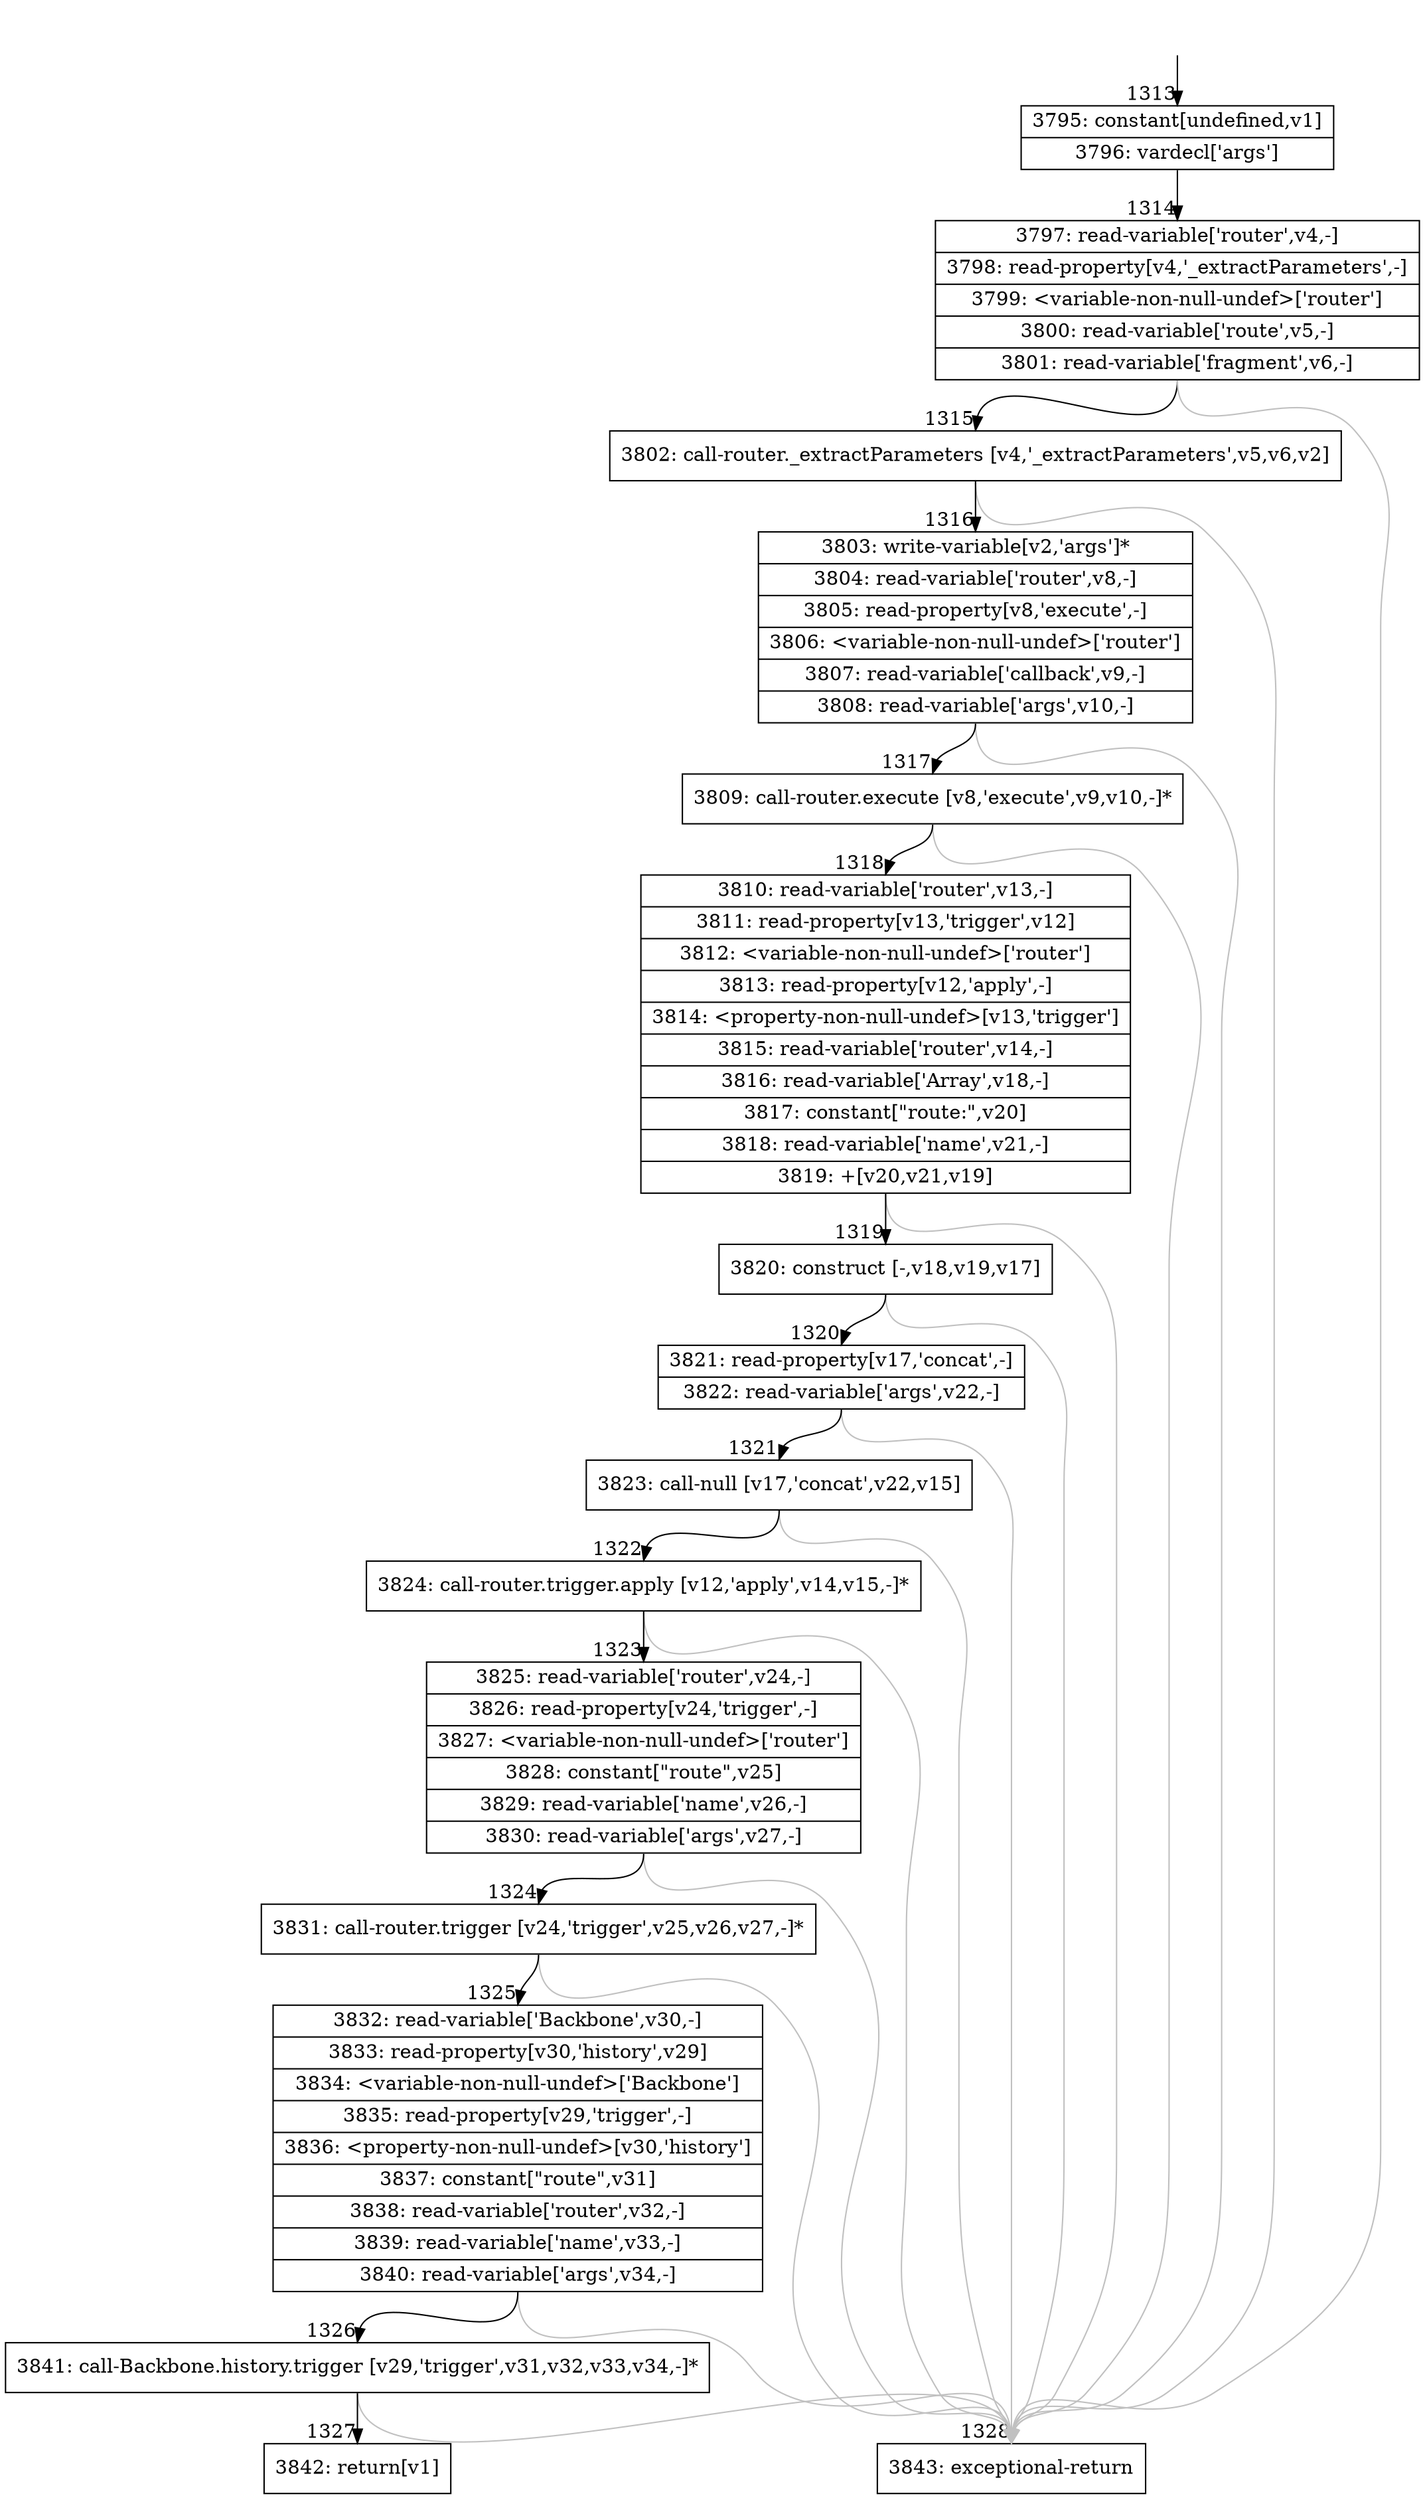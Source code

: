 digraph {
rankdir="TD"
BB_entry97[shape=none,label=""];
BB_entry97 -> BB1313 [tailport=s, headport=n, headlabel="    1313"]
BB1313 [shape=record label="{3795: constant[undefined,v1]|3796: vardecl['args']}" ] 
BB1313 -> BB1314 [tailport=s, headport=n, headlabel="      1314"]
BB1314 [shape=record label="{3797: read-variable['router',v4,-]|3798: read-property[v4,'_extractParameters',-]|3799: \<variable-non-null-undef\>['router']|3800: read-variable['route',v5,-]|3801: read-variable['fragment',v6,-]}" ] 
BB1314 -> BB1315 [tailport=s, headport=n, headlabel="      1315"]
BB1314 -> BB1328 [tailport=s, headport=n, color=gray, headlabel="      1328"]
BB1315 [shape=record label="{3802: call-router._extractParameters [v4,'_extractParameters',v5,v6,v2]}" ] 
BB1315 -> BB1316 [tailport=s, headport=n, headlabel="      1316"]
BB1315 -> BB1328 [tailport=s, headport=n, color=gray]
BB1316 [shape=record label="{3803: write-variable[v2,'args']*|3804: read-variable['router',v8,-]|3805: read-property[v8,'execute',-]|3806: \<variable-non-null-undef\>['router']|3807: read-variable['callback',v9,-]|3808: read-variable['args',v10,-]}" ] 
BB1316 -> BB1317 [tailport=s, headport=n, headlabel="      1317"]
BB1316 -> BB1328 [tailport=s, headport=n, color=gray]
BB1317 [shape=record label="{3809: call-router.execute [v8,'execute',v9,v10,-]*}" ] 
BB1317 -> BB1318 [tailport=s, headport=n, headlabel="      1318"]
BB1317 -> BB1328 [tailport=s, headport=n, color=gray]
BB1318 [shape=record label="{3810: read-variable['router',v13,-]|3811: read-property[v13,'trigger',v12]|3812: \<variable-non-null-undef\>['router']|3813: read-property[v12,'apply',-]|3814: \<property-non-null-undef\>[v13,'trigger']|3815: read-variable['router',v14,-]|3816: read-variable['Array',v18,-]|3817: constant[\"route:\",v20]|3818: read-variable['name',v21,-]|3819: +[v20,v21,v19]}" ] 
BB1318 -> BB1319 [tailport=s, headport=n, headlabel="      1319"]
BB1318 -> BB1328 [tailport=s, headport=n, color=gray]
BB1319 [shape=record label="{3820: construct [-,v18,v19,v17]}" ] 
BB1319 -> BB1320 [tailport=s, headport=n, headlabel="      1320"]
BB1319 -> BB1328 [tailport=s, headport=n, color=gray]
BB1320 [shape=record label="{3821: read-property[v17,'concat',-]|3822: read-variable['args',v22,-]}" ] 
BB1320 -> BB1321 [tailport=s, headport=n, headlabel="      1321"]
BB1320 -> BB1328 [tailport=s, headport=n, color=gray]
BB1321 [shape=record label="{3823: call-null [v17,'concat',v22,v15]}" ] 
BB1321 -> BB1322 [tailport=s, headport=n, headlabel="      1322"]
BB1321 -> BB1328 [tailport=s, headport=n, color=gray]
BB1322 [shape=record label="{3824: call-router.trigger.apply [v12,'apply',v14,v15,-]*}" ] 
BB1322 -> BB1323 [tailport=s, headport=n, headlabel="      1323"]
BB1322 -> BB1328 [tailport=s, headport=n, color=gray]
BB1323 [shape=record label="{3825: read-variable['router',v24,-]|3826: read-property[v24,'trigger',-]|3827: \<variable-non-null-undef\>['router']|3828: constant[\"route\",v25]|3829: read-variable['name',v26,-]|3830: read-variable['args',v27,-]}" ] 
BB1323 -> BB1324 [tailport=s, headport=n, headlabel="      1324"]
BB1323 -> BB1328 [tailport=s, headport=n, color=gray]
BB1324 [shape=record label="{3831: call-router.trigger [v24,'trigger',v25,v26,v27,-]*}" ] 
BB1324 -> BB1325 [tailport=s, headport=n, headlabel="      1325"]
BB1324 -> BB1328 [tailport=s, headport=n, color=gray]
BB1325 [shape=record label="{3832: read-variable['Backbone',v30,-]|3833: read-property[v30,'history',v29]|3834: \<variable-non-null-undef\>['Backbone']|3835: read-property[v29,'trigger',-]|3836: \<property-non-null-undef\>[v30,'history']|3837: constant[\"route\",v31]|3838: read-variable['router',v32,-]|3839: read-variable['name',v33,-]|3840: read-variable['args',v34,-]}" ] 
BB1325 -> BB1326 [tailport=s, headport=n, headlabel="      1326"]
BB1325 -> BB1328 [tailport=s, headport=n, color=gray]
BB1326 [shape=record label="{3841: call-Backbone.history.trigger [v29,'trigger',v31,v32,v33,v34,-]*}" ] 
BB1326 -> BB1327 [tailport=s, headport=n, headlabel="      1327"]
BB1326 -> BB1328 [tailport=s, headport=n, color=gray]
BB1327 [shape=record label="{3842: return[v1]}" ] 
BB1328 [shape=record label="{3843: exceptional-return}" ] 
//#$~ 1257
}
